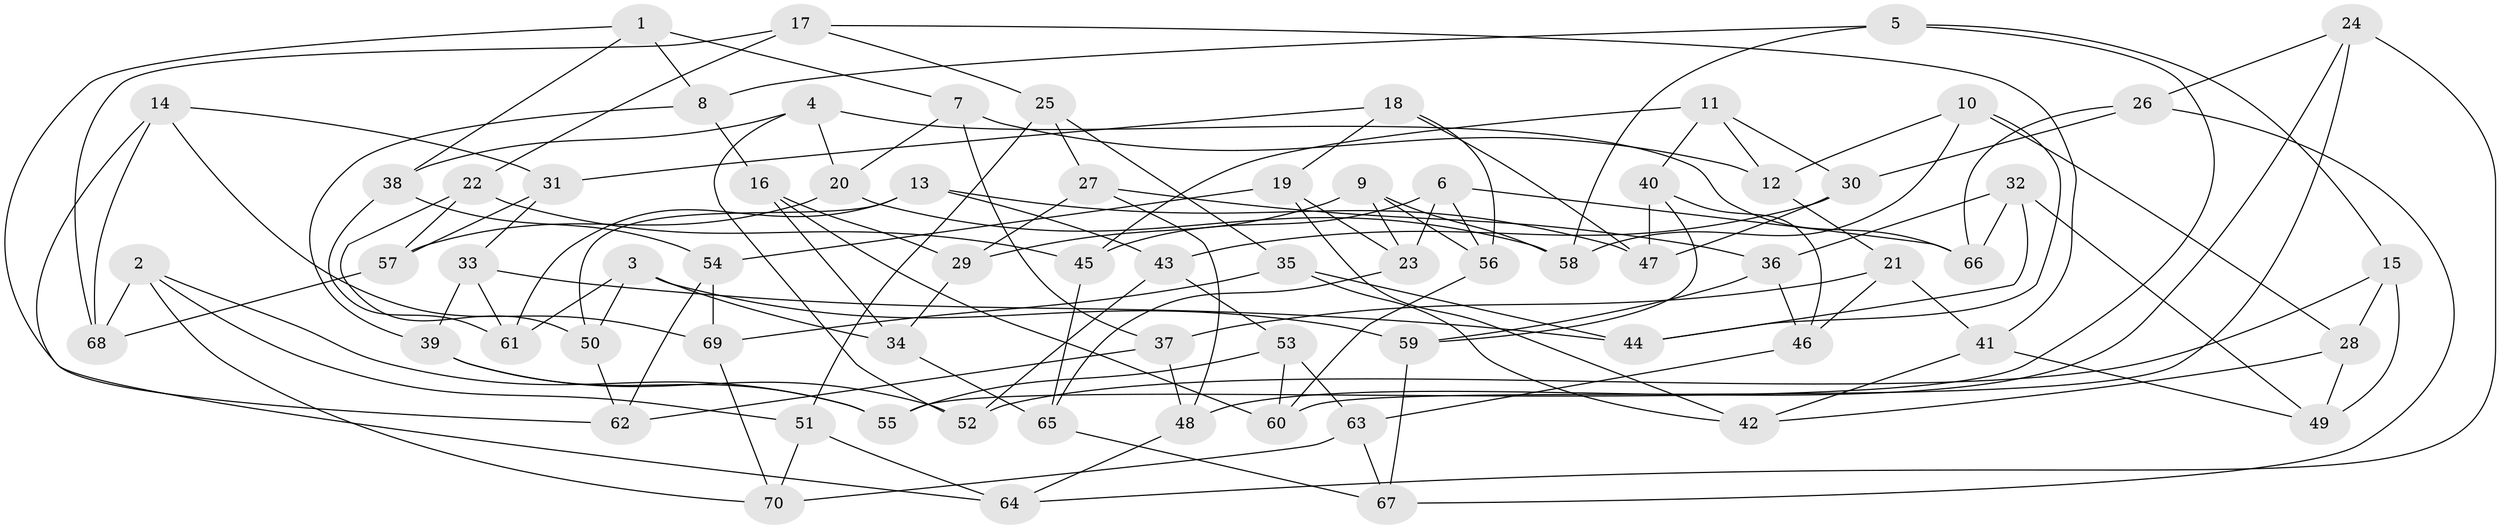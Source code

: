 // coarse degree distribution, {4: 0.35714285714285715, 6: 0.4523809523809524, 5: 0.16666666666666666, 3: 0.023809523809523808}
// Generated by graph-tools (version 1.1) at 2025/52/02/27/25 19:52:29]
// undirected, 70 vertices, 140 edges
graph export_dot {
graph [start="1"]
  node [color=gray90,style=filled];
  1;
  2;
  3;
  4;
  5;
  6;
  7;
  8;
  9;
  10;
  11;
  12;
  13;
  14;
  15;
  16;
  17;
  18;
  19;
  20;
  21;
  22;
  23;
  24;
  25;
  26;
  27;
  28;
  29;
  30;
  31;
  32;
  33;
  34;
  35;
  36;
  37;
  38;
  39;
  40;
  41;
  42;
  43;
  44;
  45;
  46;
  47;
  48;
  49;
  50;
  51;
  52;
  53;
  54;
  55;
  56;
  57;
  58;
  59;
  60;
  61;
  62;
  63;
  64;
  65;
  66;
  67;
  68;
  69;
  70;
  1 -- 8;
  1 -- 38;
  1 -- 7;
  1 -- 62;
  2 -- 70;
  2 -- 51;
  2 -- 55;
  2 -- 68;
  3 -- 59;
  3 -- 50;
  3 -- 34;
  3 -- 61;
  4 -- 38;
  4 -- 66;
  4 -- 52;
  4 -- 20;
  5 -- 58;
  5 -- 15;
  5 -- 55;
  5 -- 8;
  6 -- 66;
  6 -- 45;
  6 -- 23;
  6 -- 56;
  7 -- 12;
  7 -- 20;
  7 -- 37;
  8 -- 39;
  8 -- 16;
  9 -- 29;
  9 -- 23;
  9 -- 56;
  9 -- 58;
  10 -- 28;
  10 -- 58;
  10 -- 44;
  10 -- 12;
  11 -- 12;
  11 -- 40;
  11 -- 30;
  11 -- 45;
  12 -- 21;
  13 -- 61;
  13 -- 47;
  13 -- 43;
  13 -- 50;
  14 -- 69;
  14 -- 31;
  14 -- 68;
  14 -- 64;
  15 -- 49;
  15 -- 52;
  15 -- 28;
  16 -- 29;
  16 -- 34;
  16 -- 60;
  17 -- 22;
  17 -- 25;
  17 -- 68;
  17 -- 41;
  18 -- 31;
  18 -- 56;
  18 -- 47;
  18 -- 19;
  19 -- 42;
  19 -- 23;
  19 -- 54;
  20 -- 57;
  20 -- 58;
  21 -- 37;
  21 -- 41;
  21 -- 46;
  22 -- 50;
  22 -- 45;
  22 -- 57;
  23 -- 65;
  24 -- 64;
  24 -- 48;
  24 -- 26;
  24 -- 60;
  25 -- 51;
  25 -- 35;
  25 -- 27;
  26 -- 67;
  26 -- 66;
  26 -- 30;
  27 -- 48;
  27 -- 36;
  27 -- 29;
  28 -- 42;
  28 -- 49;
  29 -- 34;
  30 -- 47;
  30 -- 43;
  31 -- 57;
  31 -- 33;
  32 -- 36;
  32 -- 66;
  32 -- 44;
  32 -- 49;
  33 -- 44;
  33 -- 61;
  33 -- 39;
  34 -- 65;
  35 -- 69;
  35 -- 44;
  35 -- 42;
  36 -- 46;
  36 -- 59;
  37 -- 48;
  37 -- 62;
  38 -- 61;
  38 -- 54;
  39 -- 52;
  39 -- 55;
  40 -- 46;
  40 -- 59;
  40 -- 47;
  41 -- 42;
  41 -- 49;
  43 -- 53;
  43 -- 52;
  45 -- 65;
  46 -- 63;
  48 -- 64;
  50 -- 62;
  51 -- 64;
  51 -- 70;
  53 -- 55;
  53 -- 60;
  53 -- 63;
  54 -- 62;
  54 -- 69;
  56 -- 60;
  57 -- 68;
  59 -- 67;
  63 -- 67;
  63 -- 70;
  65 -- 67;
  69 -- 70;
}
